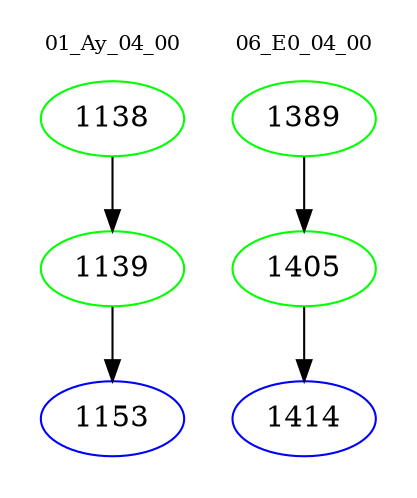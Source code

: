 digraph{
subgraph cluster_0 {
color = white
label = "01_Ay_04_00";
fontsize=10;
T0_1138 [label="1138", color="green"]
T0_1138 -> T0_1139 [color="black"]
T0_1139 [label="1139", color="green"]
T0_1139 -> T0_1153 [color="black"]
T0_1153 [label="1153", color="blue"]
}
subgraph cluster_1 {
color = white
label = "06_E0_04_00";
fontsize=10;
T1_1389 [label="1389", color="green"]
T1_1389 -> T1_1405 [color="black"]
T1_1405 [label="1405", color="green"]
T1_1405 -> T1_1414 [color="black"]
T1_1414 [label="1414", color="blue"]
}
}
